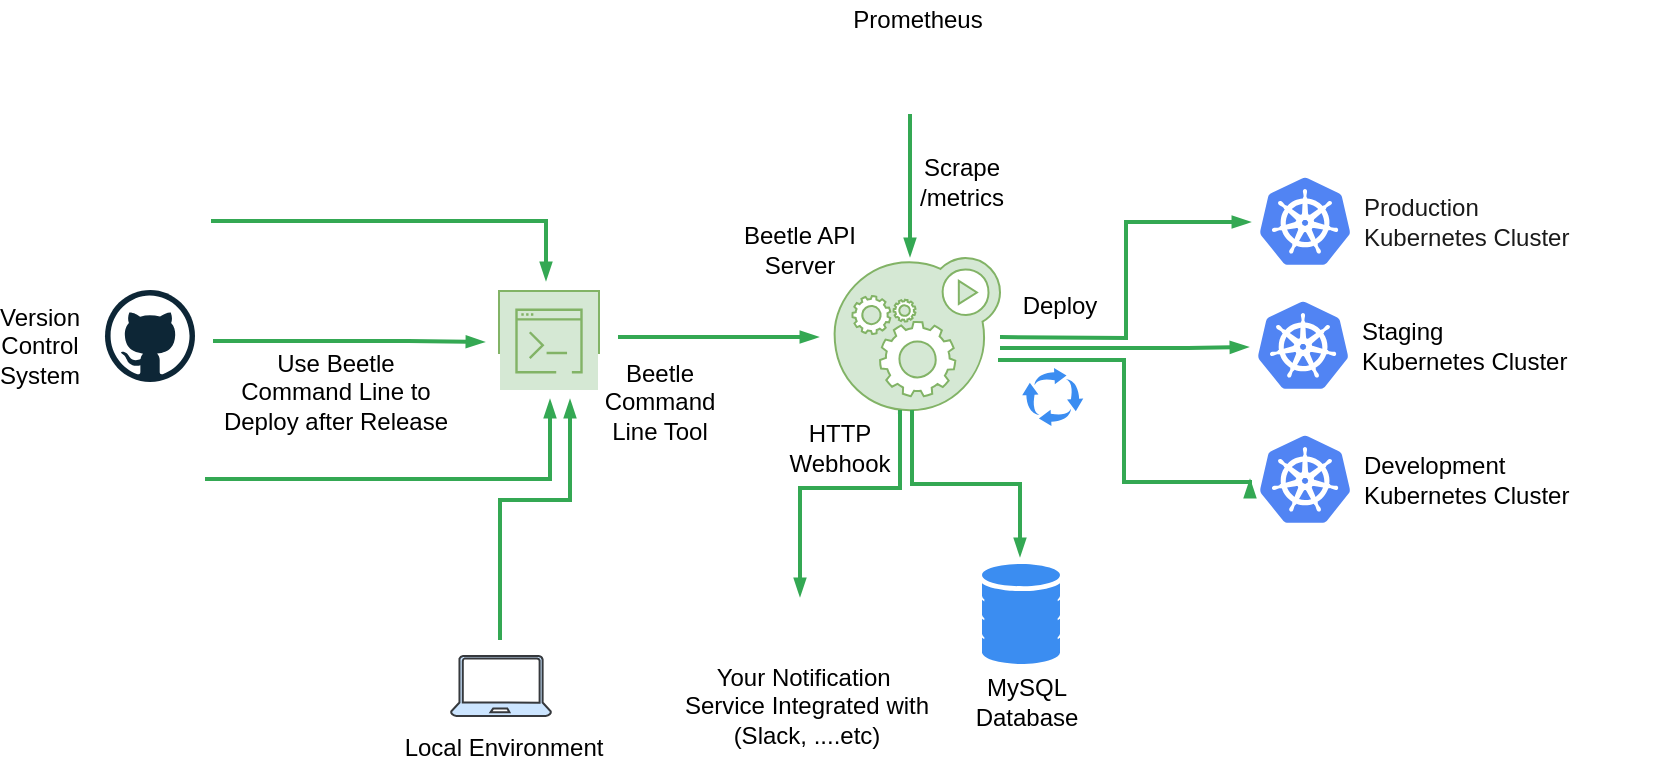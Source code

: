 <mxfile version="14.5.7" type="device"><diagram id="d1ab7348-05c3-a1e3-ca4d-12c340fd6b49" name="Page-1"><mxGraphModel dx="1106" dy="737" grid="1" gridSize="10" guides="1" tooltips="1" connect="1" arrows="1" fold="1" page="1" pageScale="1" pageWidth="1169" pageHeight="827" background="#ffffff" math="0" shadow="0"><root><mxCell id="0"/><mxCell id="1" parent="0"/><mxCell id="8nSbS8ggI_Jema9zeWMo-166" style="edgeStyle=orthogonalEdgeStyle;rounded=0;orthogonalLoop=1;jettySize=auto;html=1;exitX=0.5;exitY=1;exitDx=0;exitDy=0;" parent="1" edge="1"><mxGeometry relative="1" as="geometry"><mxPoint x="835" y="290" as="sourcePoint"/><mxPoint x="835" y="290" as="targetPoint"/></mxGeometry></mxCell><mxCell id="8nSbS8ggI_Jema9zeWMo-167" style="edgeStyle=orthogonalEdgeStyle;rounded=0;orthogonalLoop=1;jettySize=auto;html=1;exitX=0.5;exitY=1;exitDx=0;exitDy=0;" parent="1" edge="1"><mxGeometry relative="1" as="geometry"><mxPoint x="835" y="290" as="sourcePoint"/><mxPoint x="835" y="290" as="targetPoint"/></mxGeometry></mxCell><mxCell id="8nSbS8ggI_Jema9zeWMo-173" value="" style="shape=mxgraph.gcp2.doubleRect;shadow=1;strokeWidth=1;fillColor=none;fontColor=#000000;verticalAlign=middle;strokeColor=none;" parent="1" vertex="1"><mxGeometry x="755" y="261" width="200" height="60" as="geometry"/></mxCell><mxCell id="8nSbS8ggI_Jema9zeWMo-174" value="&lt;font color=&quot;#1a1a1a&quot;&gt;Production &lt;br&gt;Kubernetes Cluster&lt;/font&gt;" style="dashed=0;connectable=0;html=1;fillColor=#5184F3;strokeColor=none;shape=mxgraph.gcp2.kubernetes_logo;part=1;labelPosition=right;verticalLabelPosition=middle;align=left;verticalAlign=middle;spacingLeft=5;fontColor=#999999;fontSize=12;" parent="8nSbS8ggI_Jema9zeWMo-173" vertex="1"><mxGeometry width="45" height="43.65" relative="1" as="geometry"><mxPoint x="5" y="7.675" as="offset"/></mxGeometry></mxCell><mxCell id="8nSbS8ggI_Jema9zeWMo-175" value="" style="shape=mxgraph.gcp2.doubleRect;shadow=1;strokeWidth=1;fillColor=none;fontColor=#000000;verticalAlign=middle;strokeColor=none;" parent="1" vertex="1"><mxGeometry x="755" y="390" width="200" height="60" as="geometry"/></mxCell><mxCell id="8nSbS8ggI_Jema9zeWMo-176" value="&lt;font color=&quot;#000000&quot;&gt;Development&amp;nbsp;&lt;br&gt;Kubernetes Cluster&lt;/font&gt;" style="dashed=0;connectable=0;html=1;fillColor=#5184F3;strokeColor=none;shape=mxgraph.gcp2.kubernetes_logo;part=1;labelPosition=right;verticalLabelPosition=middle;align=left;verticalAlign=middle;spacingLeft=5;fontColor=#999999;fontSize=12;" parent="8nSbS8ggI_Jema9zeWMo-175" vertex="1"><mxGeometry width="45" height="43.65" relative="1" as="geometry"><mxPoint x="5" y="7.675" as="offset"/></mxGeometry></mxCell><mxCell id="8nSbS8ggI_Jema9zeWMo-177" value="" style="shape=mxgraph.gcp2.doubleRect;shadow=1;strokeWidth=1;fillColor=none;fontColor=#000000;verticalAlign=middle;strokeColor=none;" parent="1" vertex="1"><mxGeometry x="754" y="323" width="200" height="60" as="geometry"/></mxCell><mxCell id="8nSbS8ggI_Jema9zeWMo-178" value="&lt;font color=&quot;#000000&quot;&gt;Staging&amp;nbsp;&lt;br&gt;Kubernetes Cluster&lt;/font&gt;" style="dashed=0;connectable=0;html=1;fillColor=#5184F3;strokeColor=none;shape=mxgraph.gcp2.kubernetes_logo;part=1;labelPosition=right;verticalLabelPosition=middle;align=left;verticalAlign=middle;spacingLeft=5;fontColor=#999999;fontSize=12;" parent="8nSbS8ggI_Jema9zeWMo-177" vertex="1"><mxGeometry width="45" height="43.65" relative="1" as="geometry"><mxPoint x="5" y="7.675" as="offset"/></mxGeometry></mxCell><mxCell id="8nSbS8ggI_Jema9zeWMo-182" value="" style="html=1;aspect=fixed;strokeColor=none;shadow=0;align=center;verticalAlign=top;fillColor=#3B8DF1;shape=mxgraph.gcp2.database_2" parent="1" vertex="1"><mxGeometry x="621.0" y="462" width="39" height="50" as="geometry"/></mxCell><mxCell id="8nSbS8ggI_Jema9zeWMo-183" value="" style="html=1;aspect=fixed;strokeColor=#82b366;shadow=0;align=center;verticalAlign=top;fillColor=#d5e8d4;shape=mxgraph.gcp2.gear_load;" parent="1" vertex="1"><mxGeometry x="547.3" y="309" width="82.7" height="76.08" as="geometry"/></mxCell><mxCell id="8nSbS8ggI_Jema9zeWMo-185" value="" style="dashed=0;outlineConnect=0;html=1;align=center;labelPosition=center;verticalLabelPosition=bottom;verticalAlign=top;shape=mxgraph.weblogos.github;fontColor=#000000;" parent="1" vertex="1"><mxGeometry x="182.5" y="325" width="45" height="46" as="geometry"/></mxCell><mxCell id="8nSbS8ggI_Jema9zeWMo-188" value="" style="shape=image;html=1;verticalAlign=top;verticalLabelPosition=bottom;labelBackgroundColor=#ffffff;imageAspect=0;aspect=fixed;image=https://cdn1.iconfinder.com/data/icons/brands-jolly/220/bitbucket-social-network-brand-logo-128.png;fontColor=#000000;" parent="1" vertex="1"><mxGeometry x="180" y="390" width="50" height="50" as="geometry"/></mxCell><mxCell id="8nSbS8ggI_Jema9zeWMo-190" value="" style="outlineConnect=0;strokeColor=#82b366;fillColor=#d5e8d4;dashed=0;verticalLabelPosition=middle;verticalAlign=bottom;align=center;html=1;whiteSpace=wrap;fontSize=10;fontStyle=1;spacing=3;shape=mxgraph.aws4.productIcon;prIcon=mxgraph.aws4.command_line_interface;" parent="1" vertex="1"><mxGeometry x="379" y="325" width="51" height="32" as="geometry"/></mxCell><mxCell id="8nSbS8ggI_Jema9zeWMo-194" value="" style="edgeStyle=orthogonalEdgeStyle;fontSize=12;html=1;endArrow=blockThin;endFill=1;rounded=0;strokeWidth=2;endSize=4;startSize=4;strokeColor=#34A853;dashed=0;entryX=0;entryY=0.5;entryDx=0;entryDy=0;" parent="1" target="8nSbS8ggI_Jema9zeWMo-173" edge="1"><mxGeometry width="100" relative="1" as="geometry"><mxPoint x="630" y="348.54" as="sourcePoint"/><mxPoint x="730" y="348.54" as="targetPoint"/></mxGeometry></mxCell><mxCell id="8nSbS8ggI_Jema9zeWMo-195" value="" style="edgeStyle=orthogonalEdgeStyle;fontSize=12;html=1;endArrow=blockThin;endFill=1;rounded=0;strokeWidth=2;endSize=4;startSize=4;strokeColor=#34A853;dashed=0;entryX=0;entryY=0.5;entryDx=0;entryDy=0;" parent="1" target="8nSbS8ggI_Jema9zeWMo-175" edge="1"><mxGeometry width="100" relative="1" as="geometry"><mxPoint x="629" y="360" as="sourcePoint"/><mxPoint x="754" y="300" as="targetPoint"/><Array as="points"><mxPoint x="692" y="360"/><mxPoint x="692" y="421"/></Array></mxGeometry></mxCell><mxCell id="8nSbS8ggI_Jema9zeWMo-196" value="" style="edgeStyle=orthogonalEdgeStyle;fontSize=12;html=1;endArrow=blockThin;endFill=1;rounded=0;strokeWidth=2;endSize=4;startSize=4;strokeColor=#34A853;dashed=0;" parent="1" edge="1"><mxGeometry width="100" relative="1" as="geometry"><mxPoint x="630" y="354" as="sourcePoint"/><mxPoint x="754" y="353.54" as="targetPoint"/><Array as="points"><mxPoint x="724" y="353.54"/><mxPoint x="724" y="353.54"/></Array></mxGeometry></mxCell><mxCell id="8nSbS8ggI_Jema9zeWMo-197" value="" style="edgeStyle=orthogonalEdgeStyle;fontSize=12;html=1;endArrow=blockThin;endFill=1;rounded=0;strokeWidth=2;endSize=4;startSize=4;strokeColor=#34A853;dashed=0;exitX=0.468;exitY=0.999;exitDx=0;exitDy=0;exitPerimeter=0;" parent="1" source="8nSbS8ggI_Jema9zeWMo-183" edge="1"><mxGeometry width="100" relative="1" as="geometry"><mxPoint x="640" y="398" as="sourcePoint"/><mxPoint x="640" y="458" as="targetPoint"/><Array as="points"><mxPoint x="586" y="422"/><mxPoint x="640" y="422"/></Array></mxGeometry></mxCell><mxCell id="8nSbS8ggI_Jema9zeWMo-198" value="" style="edgeStyle=orthogonalEdgeStyle;fontSize=12;html=1;endArrow=blockThin;endFill=1;rounded=0;strokeWidth=2;endSize=4;startSize=4;strokeColor=#34A853;dashed=0;" parent="1" edge="1"><mxGeometry width="100" relative="1" as="geometry"><mxPoint x="439" y="348.54" as="sourcePoint"/><mxPoint x="539" y="348.54" as="targetPoint"/></mxGeometry></mxCell><mxCell id="8nSbS8ggI_Jema9zeWMo-199" value="" style="shape=image;html=1;verticalAlign=top;verticalLabelPosition=bottom;labelBackgroundColor=#ffffff;imageAspect=0;aspect=fixed;image=https://cdn4.iconfinder.com/data/icons/logos-and-brands/512/144_Gitlab_logo_logos-128.png;fontColor=#000000;" parent="1" vertex="1"><mxGeometry x="182.5" y="261" width="50" height="50" as="geometry"/></mxCell><mxCell id="8nSbS8ggI_Jema9zeWMo-200" value="" style="edgeStyle=orthogonalEdgeStyle;fontSize=12;html=1;endArrow=blockThin;endFill=1;rounded=0;strokeWidth=2;endSize=4;startSize=4;strokeColor=#34A853;dashed=0;" parent="1" edge="1"><mxGeometry width="100" relative="1" as="geometry"><mxPoint x="236.5" y="350.5" as="sourcePoint"/><mxPoint x="372" y="351" as="targetPoint"/><Array as="points"><mxPoint x="334" y="351"/><mxPoint x="334" y="351"/></Array></mxGeometry></mxCell><mxCell id="8nSbS8ggI_Jema9zeWMo-201" value="" style="edgeStyle=orthogonalEdgeStyle;fontSize=12;html=1;endArrow=blockThin;endFill=1;rounded=0;strokeWidth=2;endSize=4;startSize=4;strokeColor=#34A853;dashed=0;" parent="1" edge="1"><mxGeometry width="100" relative="1" as="geometry"><mxPoint x="232.5" y="419.5" as="sourcePoint"/><mxPoint x="405" y="380" as="targetPoint"/><Array as="points"><mxPoint x="405" y="420"/></Array></mxGeometry></mxCell><mxCell id="8nSbS8ggI_Jema9zeWMo-202" value="" style="edgeStyle=orthogonalEdgeStyle;fontSize=12;html=1;endArrow=blockThin;endFill=1;rounded=0;strokeWidth=2;endSize=4;startSize=4;strokeColor=#34A853;dashed=0;" parent="1" edge="1"><mxGeometry width="100" relative="1" as="geometry"><mxPoint x="235.5" y="290.5" as="sourcePoint"/><mxPoint x="403" y="320" as="targetPoint"/><Array as="points"><mxPoint x="403" y="291"/></Array></mxGeometry></mxCell><mxCell id="8nSbS8ggI_Jema9zeWMo-205" value="MySQL Database" style="text;html=1;strokeColor=none;fillColor=none;align=center;verticalAlign=middle;whiteSpace=wrap;rounded=0;fontColor=#000000;" parent="1" vertex="1"><mxGeometry x="627.82" y="526" width="31.35" height="10" as="geometry"/></mxCell><mxCell id="8nSbS8ggI_Jema9zeWMo-206" value="Beetle API Server" style="text;html=1;strokeColor=none;fillColor=none;align=center;verticalAlign=middle;whiteSpace=wrap;rounded=0;fontColor=#000000;fontStyle=0" parent="1" vertex="1"><mxGeometry x="493.94" y="289" width="72.11" height="32" as="geometry"/></mxCell><mxCell id="8nSbS8ggI_Jema9zeWMo-207" value="Beetle Command Line Tool" style="text;html=1;strokeColor=none;fillColor=none;align=center;verticalAlign=middle;whiteSpace=wrap;rounded=0;fontColor=#000000;" parent="1" vertex="1"><mxGeometry x="430" y="363" width="60" height="35" as="geometry"/></mxCell><mxCell id="8nSbS8ggI_Jema9zeWMo-208" value="Version Control System" style="text;html=1;strokeColor=none;fillColor=none;align=center;verticalAlign=middle;whiteSpace=wrap;rounded=0;fontColor=#000000;" parent="1" vertex="1"><mxGeometry x="130" y="343" width="40" height="20" as="geometry"/></mxCell><mxCell id="8nSbS8ggI_Jema9zeWMo-210" value="Use Beetle Command Line to Deploy after Release" style="text;html=1;strokeColor=none;fillColor=none;align=center;verticalAlign=middle;whiteSpace=wrap;rounded=0;fontColor=#000000;" parent="1" vertex="1"><mxGeometry x="240" y="366" width="115.5" height="20" as="geometry"/></mxCell><mxCell id="8nSbS8ggI_Jema9zeWMo-215" value="Deploy" style="text;html=1;strokeColor=none;fillColor=none;align=center;verticalAlign=middle;whiteSpace=wrap;rounded=0;shadow=0;fontColor=#000000;" parent="1" vertex="1"><mxGeometry x="640" y="323" width="40" height="20" as="geometry"/></mxCell><mxCell id="8nSbS8ggI_Jema9zeWMo-217" value="" style="verticalLabelPosition=bottom;html=1;verticalAlign=top;align=center;shape=mxgraph.azure.laptop;pointerEvents=1;shadow=0;fillColor=#cce5ff;strokeColor=#36393d;" parent="1" vertex="1"><mxGeometry x="355.5" y="508" width="50" height="30" as="geometry"/></mxCell><mxCell id="8nSbS8ggI_Jema9zeWMo-218" value="" style="edgeStyle=orthogonalEdgeStyle;fontSize=12;html=1;endArrow=blockThin;endFill=1;rounded=0;strokeWidth=2;endSize=4;startSize=4;strokeColor=#34A853;dashed=0;" parent="1" edge="1"><mxGeometry width="100" relative="1" as="geometry"><mxPoint x="380" y="500" as="sourcePoint"/><mxPoint x="415" y="380" as="targetPoint"/><Array as="points"><mxPoint x="415" y="430"/></Array></mxGeometry></mxCell><mxCell id="8nSbS8ggI_Jema9zeWMo-219" value="Local&amp;nbsp;Environment" style="text;html=1;strokeColor=none;fillColor=none;align=center;verticalAlign=middle;whiteSpace=wrap;rounded=0;shadow=0;fontColor=#000000;" parent="1" vertex="1"><mxGeometry x="361.5" y="544" width="40" height="20" as="geometry"/></mxCell><mxCell id="8nSbS8ggI_Jema9zeWMo-220" value="" style="html=1;aspect=fixed;strokeColor=none;shadow=0;align=center;verticalAlign=top;fillColor=#3B8DF1;shape=mxgraph.gcp2.arrows_system;fontColor=#000000;" parent="1" vertex="1"><mxGeometry x="641.11" y="364" width="30.53" height="29" as="geometry"/></mxCell><mxCell id="OsBLHMVKIjByMZ_NQ2fX-2" value="" style="edgeStyle=orthogonalEdgeStyle;fontSize=12;html=1;endArrow=blockThin;endFill=1;rounded=0;strokeWidth=2;endSize=4;startSize=4;strokeColor=#34A853;dashed=0;exitX=0.383;exitY=0.933;exitDx=0;exitDy=0;exitPerimeter=0;entryX=0.5;entryY=0;entryDx=0;entryDy=0;" parent="1" edge="1"><mxGeometry width="100" relative="1" as="geometry"><mxPoint x="578.974" y="385.983" as="sourcePoint"/><mxPoint x="530" y="478" as="targetPoint"/><Array as="points"><mxPoint x="580" y="386"/><mxPoint x="580" y="424"/><mxPoint x="530" y="424"/></Array></mxGeometry></mxCell><mxCell id="OsBLHMVKIjByMZ_NQ2fX-6" value="" style="shape=image;html=1;verticalAlign=top;verticalLabelPosition=bottom;labelBackgroundColor=#ffffff;imageAspect=0;aspect=fixed;image=https://cdn4.iconfinder.com/data/icons/basic-ui-2-line/32/bell-dot-notification-notify-ring-128.png" parent="1" vertex="1"><mxGeometry x="515" y="480" width="30" height="30" as="geometry"/></mxCell><mxCell id="OsBLHMVKIjByMZ_NQ2fX-8" value="Your Notification&amp;nbsp;&lt;br&gt;Service Integrated with (Slack, ....etc)" style="text;html=1;strokeColor=none;fillColor=none;align=center;verticalAlign=middle;whiteSpace=wrap;rounded=0;fontColor=#000000;" parent="1" vertex="1"><mxGeometry x="456.65" y="528" width="152.7" height="10" as="geometry"/></mxCell><mxCell id="OsBLHMVKIjByMZ_NQ2fX-12" value="HTTP Webhook" style="text;html=1;strokeColor=none;fillColor=none;align=center;verticalAlign=middle;whiteSpace=wrap;rounded=0;" parent="1" vertex="1"><mxGeometry x="530" y="394" width="40" height="20" as="geometry"/></mxCell><mxCell id="LAl8ZhMDp9wcdaN-UKm8-1" value="" style="edgeStyle=orthogonalEdgeStyle;fontSize=12;html=1;endArrow=blockThin;endFill=1;rounded=0;strokeWidth=2;endSize=4;startSize=4;strokeColor=#34A853;dashed=0;" parent="1" edge="1"><mxGeometry width="100" relative="1" as="geometry"><mxPoint x="585" y="237" as="sourcePoint"/><mxPoint x="585" y="308" as="targetPoint"/><Array as="points"><mxPoint x="585" y="308"/></Array></mxGeometry></mxCell><mxCell id="LAl8ZhMDp9wcdaN-UKm8-2" value="" style="shape=image;html=1;verticalAlign=top;verticalLabelPosition=bottom;labelBackgroundColor=#ffffff;imageAspect=0;aspect=fixed;image=https://cdn4.iconfinder.com/data/icons/evil-icons-user-interface/64/statistics-128.png" parent="1" vertex="1"><mxGeometry x="562.35" y="195" width="44" height="44" as="geometry"/></mxCell><mxCell id="LAl8ZhMDp9wcdaN-UKm8-67" value="Prometheus" style="text;html=1;strokeColor=none;fillColor=none;align=center;verticalAlign=middle;whiteSpace=wrap;rounded=0;" parent="1" vertex="1"><mxGeometry x="569.35" y="180" width="40" height="20" as="geometry"/></mxCell><mxCell id="LAl8ZhMDp9wcdaN-UKm8-69" value="&lt;font&gt;Scrape /metrics&lt;/font&gt;" style="text;html=1;strokeColor=none;fillColor=none;align=center;verticalAlign=middle;whiteSpace=wrap;rounded=0;fontFamily=Helvetica;" parent="1" vertex="1"><mxGeometry x="591.35" y="261" width="40" height="20" as="geometry"/></mxCell></root></mxGraphModel></diagram></mxfile>